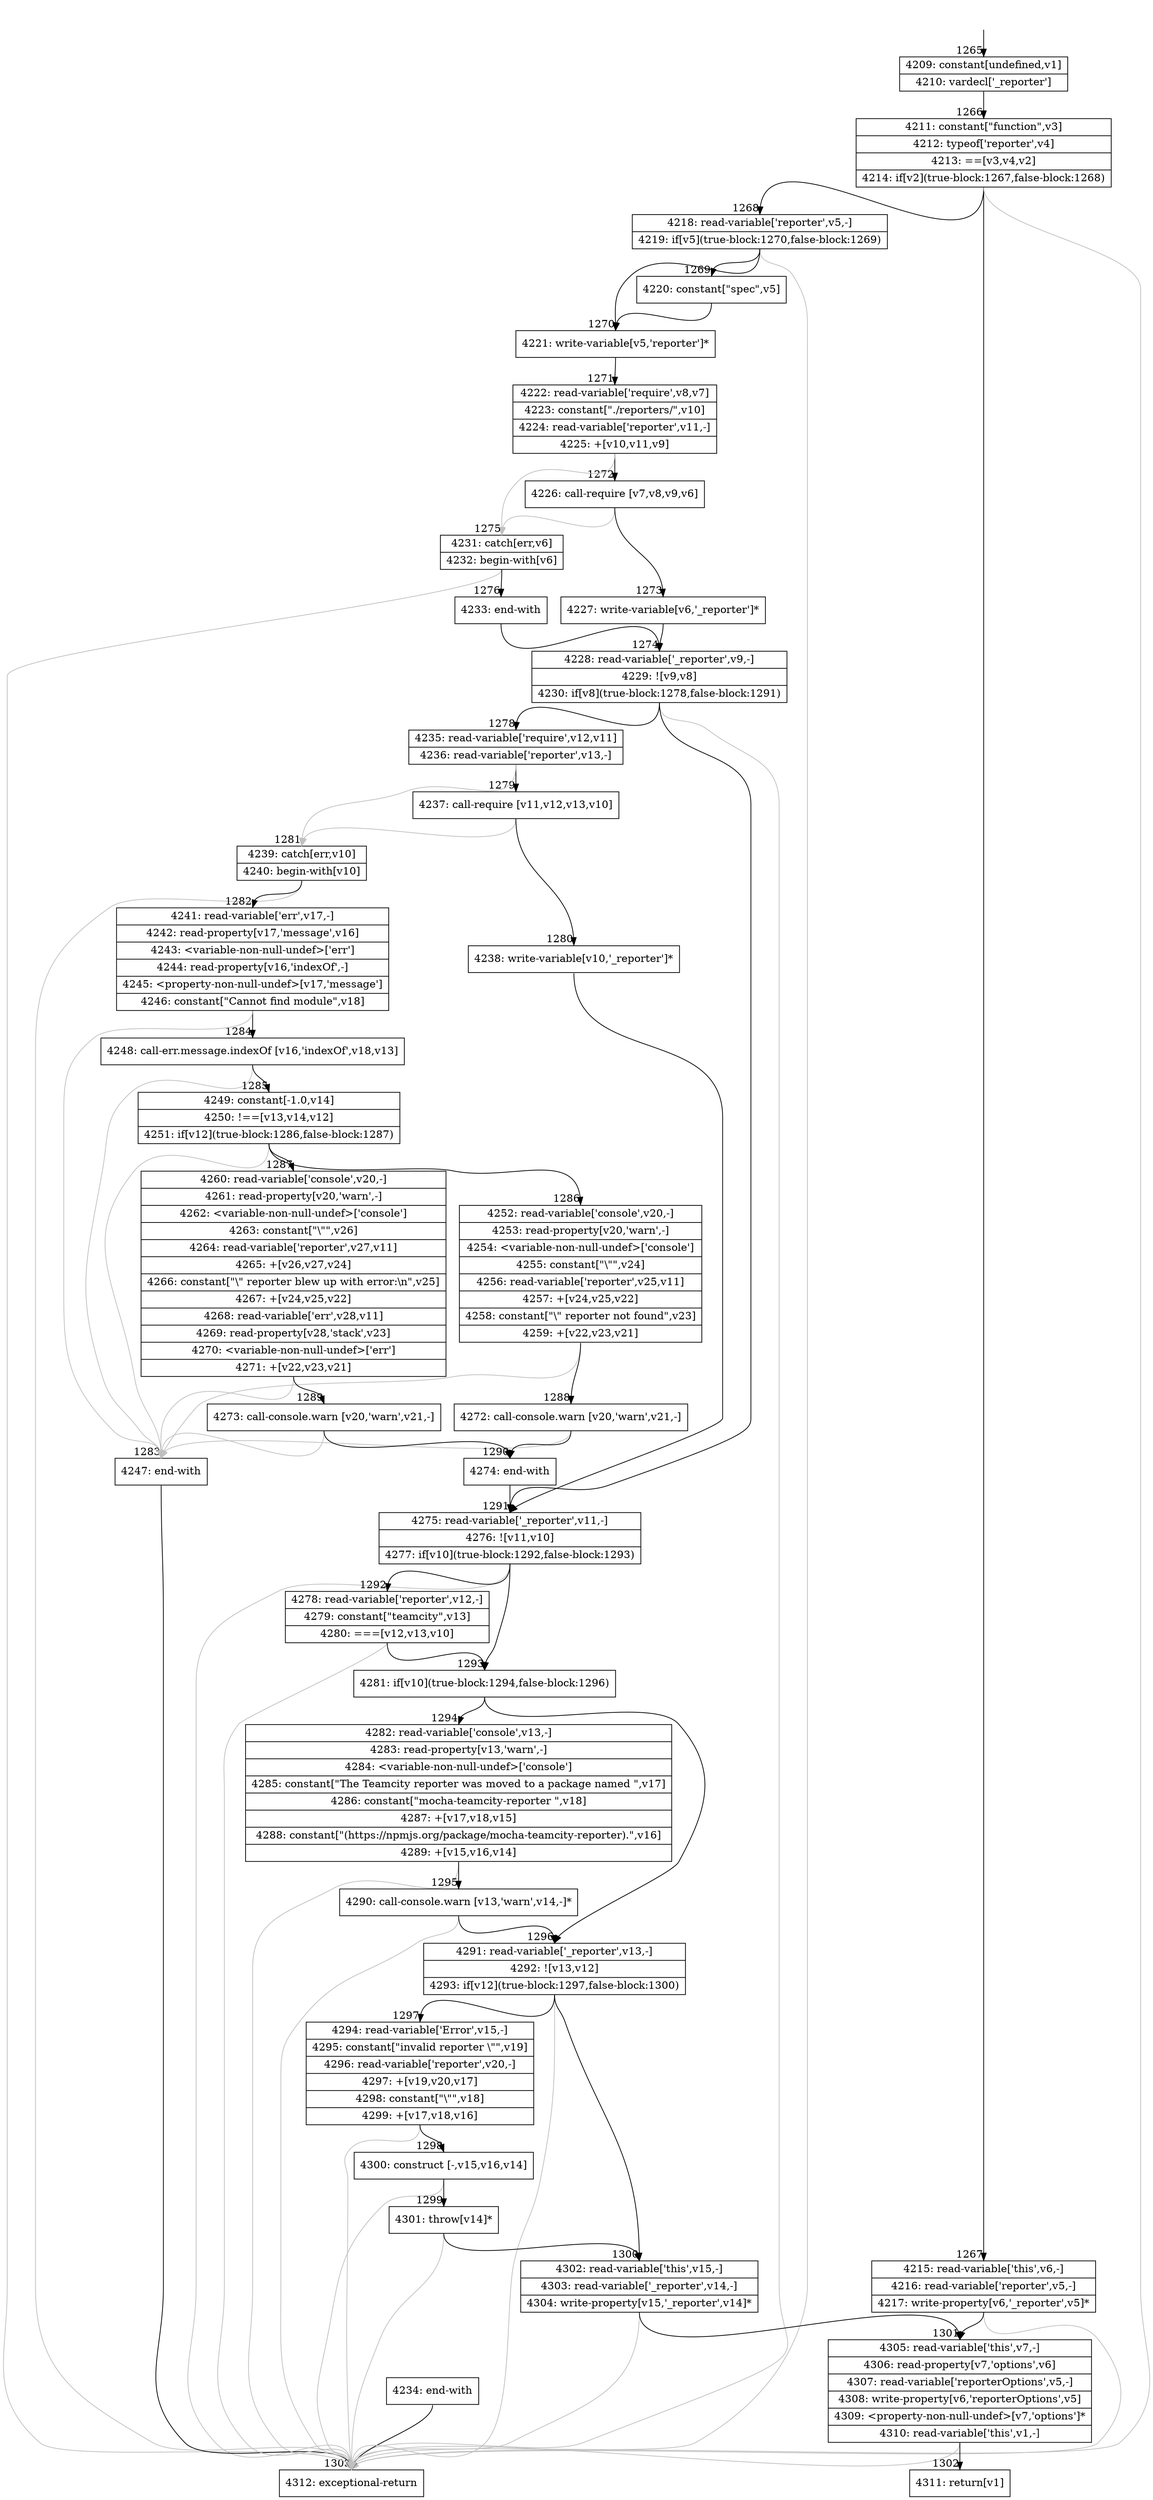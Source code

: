 digraph {
rankdir="TD"
BB_entry120[shape=none,label=""];
BB_entry120 -> BB1265 [tailport=s, headport=n, headlabel="    1265"]
BB1265 [shape=record label="{4209: constant[undefined,v1]|4210: vardecl['_reporter']}" ] 
BB1265 -> BB1266 [tailport=s, headport=n, headlabel="      1266"]
BB1266 [shape=record label="{4211: constant[\"function\",v3]|4212: typeof['reporter',v4]|4213: ==[v3,v4,v2]|4214: if[v2](true-block:1267,false-block:1268)}" ] 
BB1266 -> BB1267 [tailport=s, headport=n, headlabel="      1267"]
BB1266 -> BB1268 [tailport=s, headport=n, headlabel="      1268"]
BB1266 -> BB1303 [tailport=s, headport=n, color=gray, headlabel="      1303"]
BB1267 [shape=record label="{4215: read-variable['this',v6,-]|4216: read-variable['reporter',v5,-]|4217: write-property[v6,'_reporter',v5]*}" ] 
BB1267 -> BB1301 [tailport=s, headport=n, headlabel="      1301"]
BB1267 -> BB1303 [tailport=s, headport=n, color=gray]
BB1268 [shape=record label="{4218: read-variable['reporter',v5,-]|4219: if[v5](true-block:1270,false-block:1269)}" ] 
BB1268 -> BB1270 [tailport=s, headport=n, headlabel="      1270"]
BB1268 -> BB1269 [tailport=s, headport=n, headlabel="      1269"]
BB1268 -> BB1303 [tailport=s, headport=n, color=gray]
BB1269 [shape=record label="{4220: constant[\"spec\",v5]}" ] 
BB1269 -> BB1270 [tailport=s, headport=n]
BB1270 [shape=record label="{4221: write-variable[v5,'reporter']*}" ] 
BB1270 -> BB1271 [tailport=s, headport=n, headlabel="      1271"]
BB1271 [shape=record label="{4222: read-variable['require',v8,v7]|4223: constant[\"./reporters/\",v10]|4224: read-variable['reporter',v11,-]|4225: +[v10,v11,v9]}" ] 
BB1271 -> BB1272 [tailport=s, headport=n, headlabel="      1272"]
BB1271 -> BB1275 [tailport=s, headport=n, color=gray, headlabel="      1275"]
BB1272 [shape=record label="{4226: call-require [v7,v8,v9,v6]}" ] 
BB1272 -> BB1273 [tailport=s, headport=n, headlabel="      1273"]
BB1272 -> BB1275 [tailport=s, headport=n, color=gray]
BB1273 [shape=record label="{4227: write-variable[v6,'_reporter']*}" ] 
BB1273 -> BB1274 [tailport=s, headport=n, headlabel="      1274"]
BB1274 [shape=record label="{4228: read-variable['_reporter',v9,-]|4229: ![v9,v8]|4230: if[v8](true-block:1278,false-block:1291)}" ] 
BB1274 -> BB1278 [tailport=s, headport=n, headlabel="      1278"]
BB1274 -> BB1291 [tailport=s, headport=n, headlabel="      1291"]
BB1274 -> BB1303 [tailport=s, headport=n, color=gray]
BB1275 [shape=record label="{4231: catch[err,v6]|4232: begin-with[v6]}" ] 
BB1275 -> BB1276 [tailport=s, headport=n, headlabel="      1276"]
BB1275 -> BB1303 [tailport=s, headport=n, color=gray]
BB1276 [shape=record label="{4233: end-with}" ] 
BB1276 -> BB1274 [tailport=s, headport=n]
BB1277 [shape=record label="{4234: end-with}" ] 
BB1277 -> BB1303 [tailport=s, headport=n]
BB1278 [shape=record label="{4235: read-variable['require',v12,v11]|4236: read-variable['reporter',v13,-]}" ] 
BB1278 -> BB1279 [tailport=s, headport=n, headlabel="      1279"]
BB1278 -> BB1281 [tailport=s, headport=n, color=gray, headlabel="      1281"]
BB1279 [shape=record label="{4237: call-require [v11,v12,v13,v10]}" ] 
BB1279 -> BB1280 [tailport=s, headport=n, headlabel="      1280"]
BB1279 -> BB1281 [tailport=s, headport=n, color=gray]
BB1280 [shape=record label="{4238: write-variable[v10,'_reporter']*}" ] 
BB1280 -> BB1291 [tailport=s, headport=n]
BB1281 [shape=record label="{4239: catch[err,v10]|4240: begin-with[v10]}" ] 
BB1281 -> BB1282 [tailport=s, headport=n, headlabel="      1282"]
BB1281 -> BB1303 [tailport=s, headport=n, color=gray]
BB1282 [shape=record label="{4241: read-variable['err',v17,-]|4242: read-property[v17,'message',v16]|4243: \<variable-non-null-undef\>['err']|4244: read-property[v16,'indexOf',-]|4245: \<property-non-null-undef\>[v17,'message']|4246: constant[\"Cannot find module\",v18]}" ] 
BB1282 -> BB1284 [tailport=s, headport=n, headlabel="      1284"]
BB1282 -> BB1283 [tailport=s, headport=n, color=gray, headlabel="      1283"]
BB1283 [shape=record label="{4247: end-with}" ] 
BB1283 -> BB1303 [tailport=s, headport=n]
BB1284 [shape=record label="{4248: call-err.message.indexOf [v16,'indexOf',v18,v13]}" ] 
BB1284 -> BB1285 [tailport=s, headport=n, headlabel="      1285"]
BB1284 -> BB1283 [tailport=s, headport=n, color=gray]
BB1285 [shape=record label="{4249: constant[-1.0,v14]|4250: !==[v13,v14,v12]|4251: if[v12](true-block:1286,false-block:1287)}" ] 
BB1285 -> BB1286 [tailport=s, headport=n, headlabel="      1286"]
BB1285 -> BB1287 [tailport=s, headport=n, headlabel="      1287"]
BB1285 -> BB1283 [tailport=s, headport=n, color=gray]
BB1286 [shape=record label="{4252: read-variable['console',v20,-]|4253: read-property[v20,'warn',-]|4254: \<variable-non-null-undef\>['console']|4255: constant[\"\\\"\",v24]|4256: read-variable['reporter',v25,v11]|4257: +[v24,v25,v22]|4258: constant[\"\\\" reporter not found\",v23]|4259: +[v22,v23,v21]}" ] 
BB1286 -> BB1288 [tailport=s, headport=n, headlabel="      1288"]
BB1286 -> BB1283 [tailport=s, headport=n, color=gray]
BB1287 [shape=record label="{4260: read-variable['console',v20,-]|4261: read-property[v20,'warn',-]|4262: \<variable-non-null-undef\>['console']|4263: constant[\"\\\"\",v26]|4264: read-variable['reporter',v27,v11]|4265: +[v26,v27,v24]|4266: constant[\"\\\" reporter blew up with error:\\n\",v25]|4267: +[v24,v25,v22]|4268: read-variable['err',v28,v11]|4269: read-property[v28,'stack',v23]|4270: \<variable-non-null-undef\>['err']|4271: +[v22,v23,v21]}" ] 
BB1287 -> BB1289 [tailport=s, headport=n, headlabel="      1289"]
BB1287 -> BB1283 [tailport=s, headport=n, color=gray]
BB1288 [shape=record label="{4272: call-console.warn [v20,'warn',v21,-]}" ] 
BB1288 -> BB1290 [tailport=s, headport=n, headlabel="      1290"]
BB1288 -> BB1283 [tailport=s, headport=n, color=gray]
BB1289 [shape=record label="{4273: call-console.warn [v20,'warn',v21,-]}" ] 
BB1289 -> BB1290 [tailport=s, headport=n]
BB1289 -> BB1283 [tailport=s, headport=n, color=gray]
BB1290 [shape=record label="{4274: end-with}" ] 
BB1290 -> BB1291 [tailport=s, headport=n]
BB1291 [shape=record label="{4275: read-variable['_reporter',v11,-]|4276: ![v11,v10]|4277: if[v10](true-block:1292,false-block:1293)}" ] 
BB1291 -> BB1293 [tailport=s, headport=n, headlabel="      1293"]
BB1291 -> BB1292 [tailport=s, headport=n, headlabel="      1292"]
BB1291 -> BB1303 [tailport=s, headport=n, color=gray]
BB1292 [shape=record label="{4278: read-variable['reporter',v12,-]|4279: constant[\"teamcity\",v13]|4280: ===[v12,v13,v10]}" ] 
BB1292 -> BB1293 [tailport=s, headport=n]
BB1292 -> BB1303 [tailport=s, headport=n, color=gray]
BB1293 [shape=record label="{4281: if[v10](true-block:1294,false-block:1296)}" ] 
BB1293 -> BB1294 [tailport=s, headport=n, headlabel="      1294"]
BB1293 -> BB1296 [tailport=s, headport=n, headlabel="      1296"]
BB1294 [shape=record label="{4282: read-variable['console',v13,-]|4283: read-property[v13,'warn',-]|4284: \<variable-non-null-undef\>['console']|4285: constant[\"The Teamcity reporter was moved to a package named \",v17]|4286: constant[\"mocha-teamcity-reporter \",v18]|4287: +[v17,v18,v15]|4288: constant[\"(https://npmjs.org/package/mocha-teamcity-reporter).\",v16]|4289: +[v15,v16,v14]}" ] 
BB1294 -> BB1295 [tailport=s, headport=n, headlabel="      1295"]
BB1294 -> BB1303 [tailport=s, headport=n, color=gray]
BB1295 [shape=record label="{4290: call-console.warn [v13,'warn',v14,-]*}" ] 
BB1295 -> BB1296 [tailport=s, headport=n]
BB1295 -> BB1303 [tailport=s, headport=n, color=gray]
BB1296 [shape=record label="{4291: read-variable['_reporter',v13,-]|4292: ![v13,v12]|4293: if[v12](true-block:1297,false-block:1300)}" ] 
BB1296 -> BB1297 [tailport=s, headport=n, headlabel="      1297"]
BB1296 -> BB1300 [tailport=s, headport=n, headlabel="      1300"]
BB1296 -> BB1303 [tailport=s, headport=n, color=gray]
BB1297 [shape=record label="{4294: read-variable['Error',v15,-]|4295: constant[\"invalid reporter \\\"\",v19]|4296: read-variable['reporter',v20,-]|4297: +[v19,v20,v17]|4298: constant[\"\\\"\",v18]|4299: +[v17,v18,v16]}" ] 
BB1297 -> BB1298 [tailport=s, headport=n, headlabel="      1298"]
BB1297 -> BB1303 [tailport=s, headport=n, color=gray]
BB1298 [shape=record label="{4300: construct [-,v15,v16,v14]}" ] 
BB1298 -> BB1299 [tailport=s, headport=n, headlabel="      1299"]
BB1298 -> BB1303 [tailport=s, headport=n, color=gray]
BB1299 [shape=record label="{4301: throw[v14]*}" ] 
BB1299 -> BB1300 [tailport=s, headport=n]
BB1299 -> BB1303 [tailport=s, headport=n, color=gray]
BB1300 [shape=record label="{4302: read-variable['this',v15,-]|4303: read-variable['_reporter',v14,-]|4304: write-property[v15,'_reporter',v14]*}" ] 
BB1300 -> BB1301 [tailport=s, headport=n]
BB1300 -> BB1303 [tailport=s, headport=n, color=gray]
BB1301 [shape=record label="{4305: read-variable['this',v7,-]|4306: read-property[v7,'options',v6]|4307: read-variable['reporterOptions',v5,-]|4308: write-property[v6,'reporterOptions',v5]|4309: \<property-non-null-undef\>[v7,'options']*|4310: read-variable['this',v1,-]}" ] 
BB1301 -> BB1302 [tailport=s, headport=n, headlabel="      1302"]
BB1301 -> BB1303 [tailport=s, headport=n, color=gray]
BB1302 [shape=record label="{4311: return[v1]}" ] 
BB1303 [shape=record label="{4312: exceptional-return}" ] 
//#$~ 1564
}
